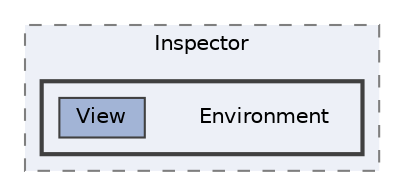 digraph "C:/Users/むずでょ/Documents/Unity Projects/RMU-1-00-00-Research/Assets/RPGMaker/Codebase/Editor/Inspector/Environment"
{
 // LATEX_PDF_SIZE
  bgcolor="transparent";
  edge [fontname=Helvetica,fontsize=10,labelfontname=Helvetica,labelfontsize=10];
  node [fontname=Helvetica,fontsize=10,shape=box,height=0.2,width=0.4];
  compound=true
  subgraph clusterdir_556927790365328304c22c636a104915 {
    graph [ bgcolor="#edf0f7", pencolor="grey50", label="Inspector", fontname=Helvetica,fontsize=10 style="filled,dashed", URL="dir_556927790365328304c22c636a104915.html",tooltip=""]
  subgraph clusterdir_dfe79804e76ff59ea494f162b24c2a3c {
    graph [ bgcolor="#edf0f7", pencolor="grey25", label="", fontname=Helvetica,fontsize=10 style="filled,bold", URL="dir_dfe79804e76ff59ea494f162b24c2a3c.html",tooltip=""]
    dir_dfe79804e76ff59ea494f162b24c2a3c [shape=plaintext, label="Environment"];
  dir_324faf83315c8ae9ea1c5b62c11aab30 [label="View", fillcolor="#a2b4d6", color="grey25", style="filled", URL="dir_324faf83315c8ae9ea1c5b62c11aab30.html",tooltip=""];
  }
  }
}
